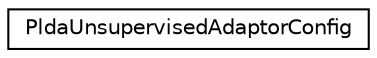 digraph "Graphical Class Hierarchy"
{
  edge [fontname="Helvetica",fontsize="10",labelfontname="Helvetica",labelfontsize="10"];
  node [fontname="Helvetica",fontsize="10",shape=record];
  rankdir="LR";
  Node0 [label="PldaUnsupervisedAdaptorConfig",height=0.2,width=0.4,color="black", fillcolor="white", style="filled",URL="$structkaldi_1_1PldaUnsupervisedAdaptorConfig.html"];
}
